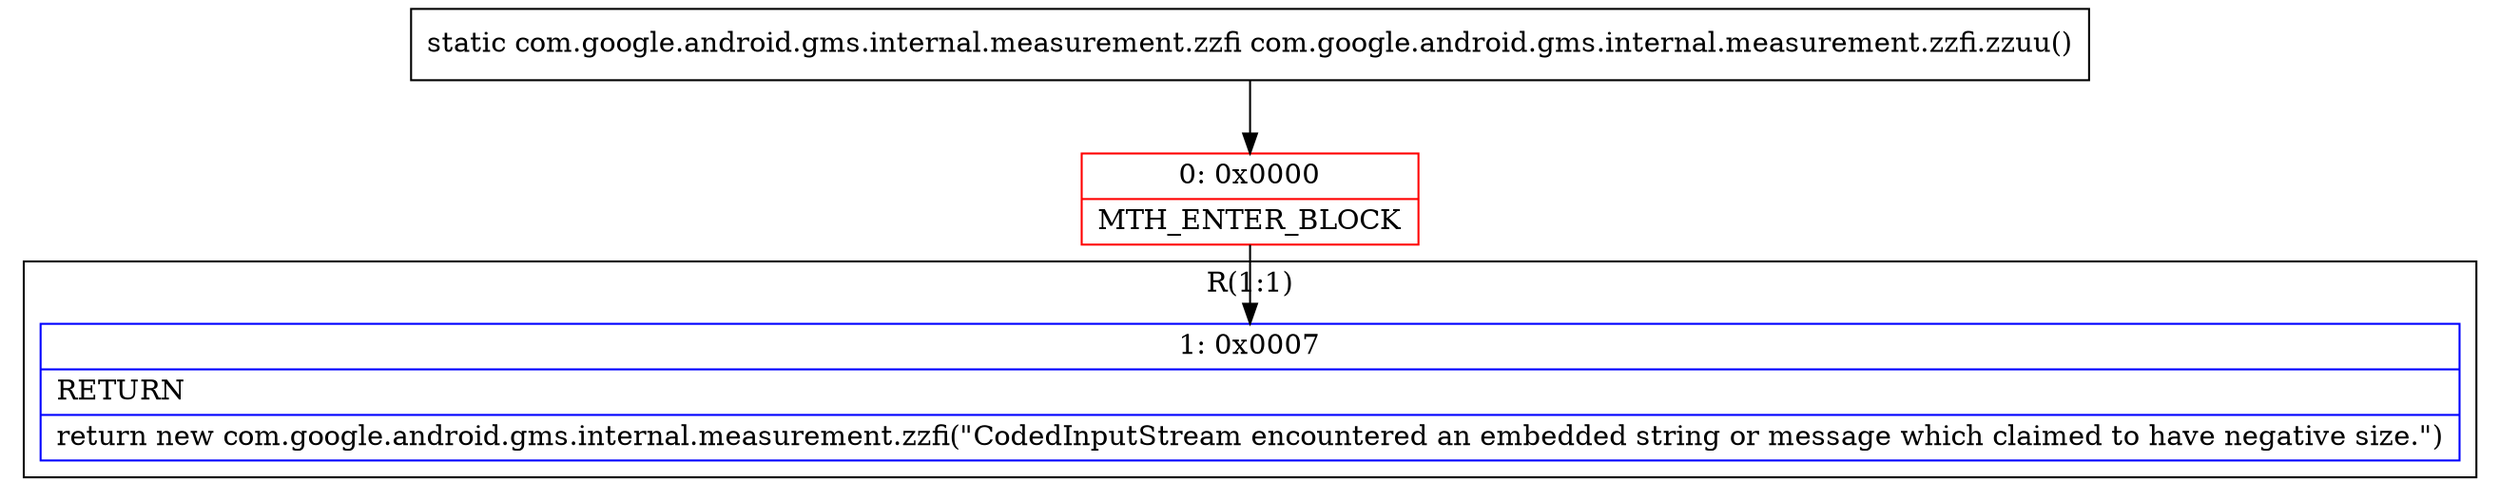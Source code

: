 digraph "CFG forcom.google.android.gms.internal.measurement.zzfi.zzuu()Lcom\/google\/android\/gms\/internal\/measurement\/zzfi;" {
subgraph cluster_Region_2024068674 {
label = "R(1:1)";
node [shape=record,color=blue];
Node_1 [shape=record,label="{1\:\ 0x0007|RETURN\l|return new com.google.android.gms.internal.measurement.zzfi(\"CodedInputStream encountered an embedded string or message which claimed to have negative size.\")\l}"];
}
Node_0 [shape=record,color=red,label="{0\:\ 0x0000|MTH_ENTER_BLOCK\l}"];
MethodNode[shape=record,label="{static com.google.android.gms.internal.measurement.zzfi com.google.android.gms.internal.measurement.zzfi.zzuu() }"];
MethodNode -> Node_0;
Node_0 -> Node_1;
}

